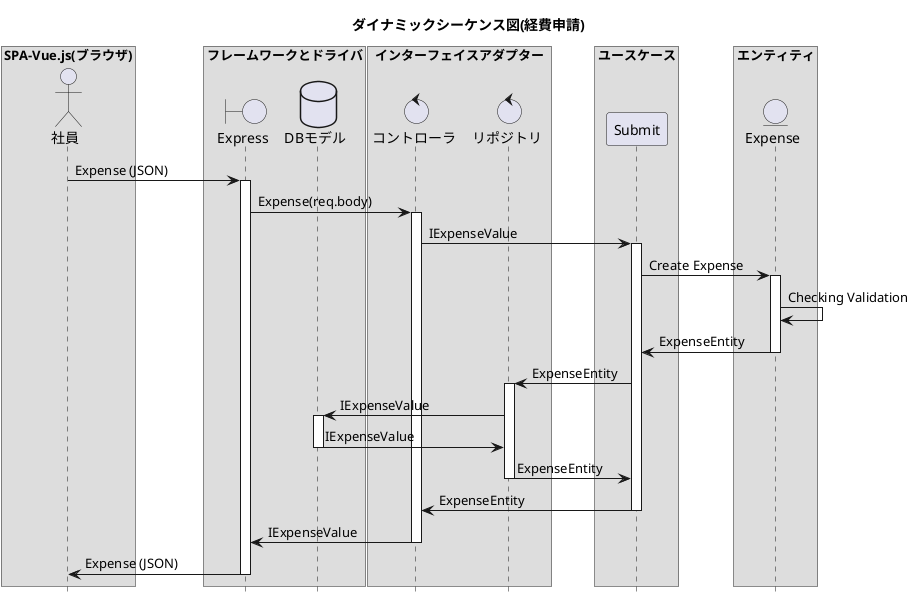 @startuml dynamic seuquence

hide footbox
title ダイナミックシーケンス図(経費申請)

box "SPA-Vue.js(ブラウザ)"
actor 社員 as User
end box

box "フレームワークとドライバ"
boundary Express as index

database DBモデル as dbmodel
end box
box "インターフェイスアダプター"
control "コントローラ" as controller
control "リポジトリ" as repository
end box
box "ユースケース"
participant Submit
end box
box "エンティティ"
entity "Expense" as domains
end box

User->index : Expense (JSON)
activate index
index->controller : Expense(req.body)
activate controller
controller->Submit : IExpenseValue
activate Submit
Submit->domains : Create Expense
activate domains
domains->domains : Checking Validation
domains->Submit : ExpenseEntity
deactivate domains
Submit->repository : ExpenseEntity
activate repository
repository->dbmodel : IExpenseValue
activate dbmodel
dbmodel->repository : IExpenseValue
deactivate dbmodel
repository->Submit : ExpenseEntity
deactivate repository
Submit->controller : ExpenseEntity
deactivate Submit
controller->index : IExpenseValue
deactivate controller
index->User : Expense (JSON)
deactivate index

@enduml
